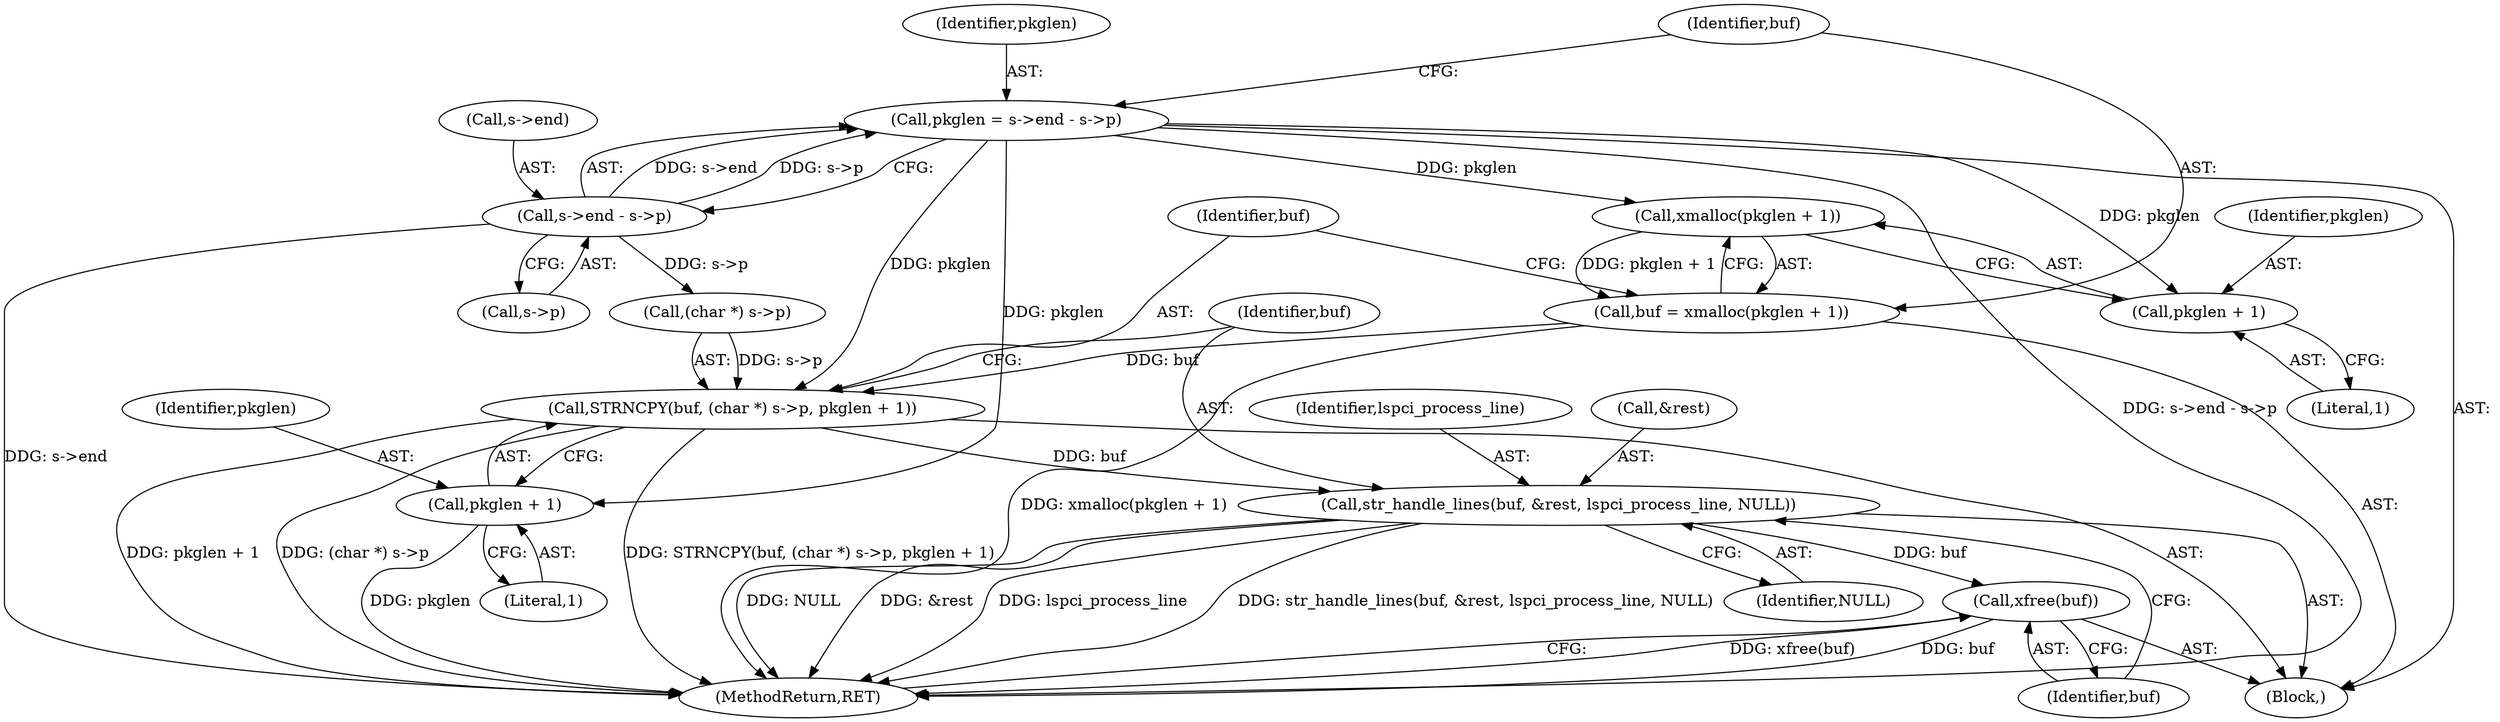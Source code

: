 digraph "0_rdesktop_4dca546d04321a610c1835010b5dad85163b65e1_3@integer" {
"1000124" [label="(Call,pkglen = s->end - s->p)"];
"1000126" [label="(Call,s->end - s->p)"];
"1000135" [label="(Call,xmalloc(pkglen + 1))"];
"1000133" [label="(Call,buf = xmalloc(pkglen + 1))"];
"1000139" [label="(Call,STRNCPY(buf, (char *) s->p, pkglen + 1))"];
"1000149" [label="(Call,str_handle_lines(buf, &rest, lspci_process_line, NULL))"];
"1000155" [label="(Call,xfree(buf))"];
"1000136" [label="(Call,pkglen + 1)"];
"1000146" [label="(Call,pkglen + 1)"];
"1000130" [label="(Call,s->p)"];
"1000125" [label="(Identifier,pkglen)"];
"1000138" [label="(Literal,1)"];
"1000151" [label="(Call,&rest)"];
"1000157" [label="(MethodReturn,RET)"];
"1000136" [label="(Call,pkglen + 1)"];
"1000127" [label="(Call,s->end)"];
"1000124" [label="(Call,pkglen = s->end - s->p)"];
"1000133" [label="(Call,buf = xmalloc(pkglen + 1))"];
"1000141" [label="(Call,(char *) s->p)"];
"1000135" [label="(Call,xmalloc(pkglen + 1))"];
"1000147" [label="(Identifier,pkglen)"];
"1000137" [label="(Identifier,pkglen)"];
"1000156" [label="(Identifier,buf)"];
"1000150" [label="(Identifier,buf)"];
"1000149" [label="(Call,str_handle_lines(buf, &rest, lspci_process_line, NULL))"];
"1000134" [label="(Identifier,buf)"];
"1000155" [label="(Call,xfree(buf))"];
"1000139" [label="(Call,STRNCPY(buf, (char *) s->p, pkglen + 1))"];
"1000148" [label="(Literal,1)"];
"1000103" [label="(Block,)"];
"1000154" [label="(Identifier,NULL)"];
"1000126" [label="(Call,s->end - s->p)"];
"1000146" [label="(Call,pkglen + 1)"];
"1000153" [label="(Identifier,lspci_process_line)"];
"1000140" [label="(Identifier,buf)"];
"1000124" -> "1000103"  [label="AST: "];
"1000124" -> "1000126"  [label="CFG: "];
"1000125" -> "1000124"  [label="AST: "];
"1000126" -> "1000124"  [label="AST: "];
"1000134" -> "1000124"  [label="CFG: "];
"1000124" -> "1000157"  [label="DDG: s->end - s->p"];
"1000126" -> "1000124"  [label="DDG: s->end"];
"1000126" -> "1000124"  [label="DDG: s->p"];
"1000124" -> "1000135"  [label="DDG: pkglen"];
"1000124" -> "1000136"  [label="DDG: pkglen"];
"1000124" -> "1000139"  [label="DDG: pkglen"];
"1000124" -> "1000146"  [label="DDG: pkglen"];
"1000126" -> "1000130"  [label="CFG: "];
"1000127" -> "1000126"  [label="AST: "];
"1000130" -> "1000126"  [label="AST: "];
"1000126" -> "1000157"  [label="DDG: s->end"];
"1000126" -> "1000141"  [label="DDG: s->p"];
"1000135" -> "1000133"  [label="AST: "];
"1000135" -> "1000136"  [label="CFG: "];
"1000136" -> "1000135"  [label="AST: "];
"1000133" -> "1000135"  [label="CFG: "];
"1000135" -> "1000133"  [label="DDG: pkglen + 1"];
"1000133" -> "1000103"  [label="AST: "];
"1000134" -> "1000133"  [label="AST: "];
"1000140" -> "1000133"  [label="CFG: "];
"1000133" -> "1000157"  [label="DDG: xmalloc(pkglen + 1)"];
"1000133" -> "1000139"  [label="DDG: buf"];
"1000139" -> "1000103"  [label="AST: "];
"1000139" -> "1000146"  [label="CFG: "];
"1000140" -> "1000139"  [label="AST: "];
"1000141" -> "1000139"  [label="AST: "];
"1000146" -> "1000139"  [label="AST: "];
"1000150" -> "1000139"  [label="CFG: "];
"1000139" -> "1000157"  [label="DDG: pkglen + 1"];
"1000139" -> "1000157"  [label="DDG: (char *) s->p"];
"1000139" -> "1000157"  [label="DDG: STRNCPY(buf, (char *) s->p, pkglen + 1)"];
"1000141" -> "1000139"  [label="DDG: s->p"];
"1000139" -> "1000149"  [label="DDG: buf"];
"1000149" -> "1000103"  [label="AST: "];
"1000149" -> "1000154"  [label="CFG: "];
"1000150" -> "1000149"  [label="AST: "];
"1000151" -> "1000149"  [label="AST: "];
"1000153" -> "1000149"  [label="AST: "];
"1000154" -> "1000149"  [label="AST: "];
"1000156" -> "1000149"  [label="CFG: "];
"1000149" -> "1000157"  [label="DDG: str_handle_lines(buf, &rest, lspci_process_line, NULL)"];
"1000149" -> "1000157"  [label="DDG: NULL"];
"1000149" -> "1000157"  [label="DDG: &rest"];
"1000149" -> "1000157"  [label="DDG: lspci_process_line"];
"1000149" -> "1000155"  [label="DDG: buf"];
"1000155" -> "1000103"  [label="AST: "];
"1000155" -> "1000156"  [label="CFG: "];
"1000156" -> "1000155"  [label="AST: "];
"1000157" -> "1000155"  [label="CFG: "];
"1000155" -> "1000157"  [label="DDG: xfree(buf)"];
"1000155" -> "1000157"  [label="DDG: buf"];
"1000136" -> "1000138"  [label="CFG: "];
"1000137" -> "1000136"  [label="AST: "];
"1000138" -> "1000136"  [label="AST: "];
"1000146" -> "1000148"  [label="CFG: "];
"1000147" -> "1000146"  [label="AST: "];
"1000148" -> "1000146"  [label="AST: "];
"1000146" -> "1000157"  [label="DDG: pkglen"];
}

